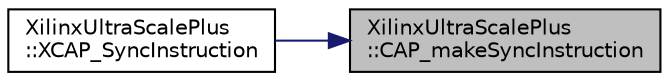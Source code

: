 digraph "XilinxUltraScalePlus::CAP_makeSyncInstruction"
{
 // INTERACTIVE_SVG=YES
 // LATEX_PDF_SIZE
  edge [fontname="Helvetica",fontsize="10",labelfontname="Helvetica",labelfontsize="10"];
  node [fontname="Helvetica",fontsize="10",shape=record];
  rankdir="RL";
  Node1 [label="XilinxUltraScalePlus\l::CAP_makeSyncInstruction",height=0.2,width=0.4,color="black", fillcolor="grey75", style="filled", fontcolor="black",tooltip=" "];
  Node1 -> Node2 [dir="back",color="midnightblue",fontsize="10",style="solid",fontname="Helvetica"];
  Node2 [label="XilinxUltraScalePlus\l::XCAP_SyncInstruction",height=0.2,width=0.4,color="black", fillcolor="white", style="filled",URL="$classXilinxUltraScalePlus.html#ae18fec71dee139731b8701cc6b99cc87",tooltip=" "];
}
